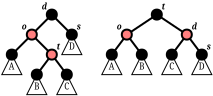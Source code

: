 <?xml version="1.0"?>
<diagram xmlns:dia="http://www.lysator.liu.se/~alla/dia/">
  <diagramdata>
    <attribute name="background">
      <color val="#ffffff"/>
    </attribute>
    <attribute name="paper">
      <composite type="paper">
        <attribute name="name">
          <string>#A4#</string>
        </attribute>
        <attribute name="tmargin">
          <real val="2.82"/>
        </attribute>
        <attribute name="bmargin">
          <real val="2.82"/>
        </attribute>
        <attribute name="lmargin">
          <real val="2.82"/>
        </attribute>
        <attribute name="rmargin">
          <real val="2.82"/>
        </attribute>
        <attribute name="is_portrait">
          <boolean val="true"/>
        </attribute>
        <attribute name="scaling">
          <real val="1"/>
        </attribute>
        <attribute name="fitto">
          <boolean val="false"/>
        </attribute>
      </composite>
    </attribute>
    <attribute name="grid">
      <composite type="grid">
        <attribute name="width_x">
          <real val="0.25"/>
        </attribute>
        <attribute name="width_y">
          <real val="0.25"/>
        </attribute>
        <attribute name="visible_x">
          <int val="2"/>
        </attribute>
        <attribute name="visible_y">
          <int val="2"/>
        </attribute>
      </composite>
    </attribute>
    <attribute name="guides">
      <composite type="guides">
        <attribute name="hguides"/>
        <attribute name="vguides"/>
      </composite>
    </attribute>
  </diagramdata>
  <layer name="Background" visible="true">
    <object type="Standard - Polygon" version="0" id="O0">
      <attribute name="obj_pos">
        <point val="4.5,2.75"/>
      </attribute>
      <attribute name="obj_bb">
        <rectangle val="3.975,2.725;5.025,3.775"/>
      </attribute>
      <attribute name="poly_points">
        <point val="4.5,2.75"/>
        <point val="5,3.75"/>
        <point val="4,3.75"/>
      </attribute>
      <attribute name="line_width">
        <real val="0.05"/>
      </attribute>
      <attribute name="show_background">
        <boolean val="true"/>
      </attribute>
    </object>
    <object type="Standard - Text" version="0" id="O1">
      <attribute name="obj_pos">
        <point val="4.5,3.5"/>
      </attribute>
      <attribute name="obj_bb">
        <rectangle val="4.218,3.103;4.782,3.603"/>
      </attribute>
      <attribute name="text">
        <composite type="text">
          <attribute name="string">
            <string>#D#</string>
          </attribute>
          <attribute name="font">
            <font name="Times-Roman"/>
          </attribute>
          <attribute name="height">
            <real val="0.5"/>
          </attribute>
          <attribute name="pos">
            <point val="4.5,3.5"/>
          </attribute>
          <attribute name="color">
            <color val="#000000"/>
          </attribute>
          <attribute name="alignment">
            <enum val="1"/>
          </attribute>
        </composite>
      </attribute>
    </object>
    <object type="Standard - Polygon" version="0" id="O2">
      <attribute name="obj_pos">
        <point val="4.25,4.75"/>
      </attribute>
      <attribute name="obj_bb">
        <rectangle val="3.725,4.725;4.775,5.775"/>
      </attribute>
      <attribute name="poly_points">
        <point val="4.25,4.75"/>
        <point val="4.75,5.75"/>
        <point val="3.75,5.75"/>
      </attribute>
      <attribute name="line_width">
        <real val="0.05"/>
      </attribute>
      <attribute name="show_background">
        <boolean val="true"/>
      </attribute>
    </object>
    <object type="Standard - Text" version="0" id="O3">
      <attribute name="obj_pos">
        <point val="4.25,5.5"/>
      </attribute>
      <attribute name="obj_bb">
        <rectangle val="3.983,5.103;4.517,5.603"/>
      </attribute>
      <attribute name="text">
        <composite type="text">
          <attribute name="string">
            <string>#C#</string>
          </attribute>
          <attribute name="font">
            <font name="Times-Roman"/>
          </attribute>
          <attribute name="height">
            <real val="0.5"/>
          </attribute>
          <attribute name="pos">
            <point val="4.25,5.5"/>
          </attribute>
          <attribute name="color">
            <color val="#000000"/>
          </attribute>
          <attribute name="alignment">
            <enum val="1"/>
          </attribute>
        </composite>
      </attribute>
    </object>
    <object type="Standard - Polygon" version="0" id="O4">
      <attribute name="obj_pos">
        <point val="2.75,4.75"/>
      </attribute>
      <attribute name="obj_bb">
        <rectangle val="2.225,4.725;3.275,5.775"/>
      </attribute>
      <attribute name="poly_points">
        <point val="2.75,4.75"/>
        <point val="3.25,5.75"/>
        <point val="2.25,5.75"/>
      </attribute>
      <attribute name="line_width">
        <real val="0.05"/>
      </attribute>
      <attribute name="show_background">
        <boolean val="true"/>
      </attribute>
    </object>
    <object type="Standard - Text" version="0" id="O5">
      <attribute name="obj_pos">
        <point val="2.75,5.5"/>
      </attribute>
      <attribute name="obj_bb">
        <rectangle val="2.483,5.103;3.017,5.603"/>
      </attribute>
      <attribute name="text">
        <composite type="text">
          <attribute name="string">
            <string>#B#</string>
          </attribute>
          <attribute name="font">
            <font name="Times-Roman"/>
          </attribute>
          <attribute name="height">
            <real val="0.5"/>
          </attribute>
          <attribute name="pos">
            <point val="2.75,5.5"/>
          </attribute>
          <attribute name="color">
            <color val="#000000"/>
          </attribute>
          <attribute name="alignment">
            <enum val="1"/>
          </attribute>
        </composite>
      </attribute>
    </object>
    <object type="Standard - Polygon" version="0" id="O6">
      <attribute name="obj_pos">
        <point val="1.5,3.75"/>
      </attribute>
      <attribute name="obj_bb">
        <rectangle val="0.975,3.725;2.025,4.775"/>
      </attribute>
      <attribute name="poly_points">
        <point val="1.5,3.75"/>
        <point val="2,4.75"/>
        <point val="1,4.75"/>
      </attribute>
      <attribute name="line_width">
        <real val="0.05"/>
      </attribute>
      <attribute name="show_background">
        <boolean val="true"/>
      </attribute>
    </object>
    <object type="Standard - Text" version="0" id="O7">
      <attribute name="obj_pos">
        <point val="1.5,4.5"/>
      </attribute>
      <attribute name="obj_bb">
        <rectangle val="1.218,4.103;1.782,4.603"/>
      </attribute>
      <attribute name="text">
        <composite type="text">
          <attribute name="string">
            <string>#A#</string>
          </attribute>
          <attribute name="font">
            <font name="Times-Roman"/>
          </attribute>
          <attribute name="height">
            <real val="0.5"/>
          </attribute>
          <attribute name="pos">
            <point val="1.5,4.5"/>
          </attribute>
          <attribute name="color">
            <color val="#000000"/>
          </attribute>
          <attribute name="alignment">
            <enum val="1"/>
          </attribute>
        </composite>
      </attribute>
    </object>
    <object type="Standard - Line" version="0" id="O8">
      <attribute name="obj_pos">
        <point val="3.5,3.75"/>
      </attribute>
      <attribute name="obj_bb">
        <rectangle val="2.7,3.7;3.55,4.8"/>
      </attribute>
      <attribute name="conn_endpoints">
        <point val="3.5,3.75"/>
        <point val="2.75,4.75"/>
      </attribute>
      <attribute name="numcp">
        <int val="1"/>
      </attribute>
      <connections>
        <connection handle="1" to="O4" connection="0"/>
      </connections>
    </object>
    <object type="Standard - Line" version="0" id="O9">
      <attribute name="obj_pos">
        <point val="3.5,3.75"/>
      </attribute>
      <attribute name="obj_bb">
        <rectangle val="3.45,3.7;4.3,4.8"/>
      </attribute>
      <attribute name="conn_endpoints">
        <point val="3.5,3.75"/>
        <point val="4.25,4.75"/>
      </attribute>
      <attribute name="numcp">
        <int val="1"/>
      </attribute>
      <connections>
        <connection handle="1" to="O2" connection="0"/>
      </connections>
    </object>
    <object type="Standard - Line" version="0" id="O10">
      <attribute name="obj_pos">
        <point val="3.5,1.75"/>
      </attribute>
      <attribute name="obj_bb">
        <rectangle val="2.45,1.7;3.55,2.8"/>
      </attribute>
      <attribute name="conn_endpoints">
        <point val="3.5,1.75"/>
        <point val="2.5,2.75"/>
      </attribute>
      <attribute name="numcp">
        <int val="1"/>
      </attribute>
    </object>
    <object type="Standard - Line" version="0" id="O11">
      <attribute name="obj_pos">
        <point val="4.5,2.75"/>
      </attribute>
      <attribute name="obj_bb">
        <rectangle val="3.45,1.7;4.55,2.8"/>
      </attribute>
      <attribute name="conn_endpoints">
        <point val="4.5,2.75"/>
        <point val="3.5,1.75"/>
      </attribute>
      <attribute name="numcp">
        <int val="1"/>
      </attribute>
      <connections>
        <connection handle="0" to="O0" connection="0"/>
      </connections>
    </object>
    <object type="Standard - Ellipse" version="0" id="O12">
      <attribute name="obj_pos">
        <point val="3.25,1.5"/>
      </attribute>
      <attribute name="obj_bb">
        <rectangle val="3.2,1.45;3.8,2.05"/>
      </attribute>
      <attribute name="elem_corner">
        <point val="3.25,1.5"/>
      </attribute>
      <attribute name="elem_width">
        <real val="0.5"/>
      </attribute>
      <attribute name="elem_height">
        <real val="0.5"/>
      </attribute>
      <attribute name="inner_color">
        <color val="#000000"/>
      </attribute>
    </object>
    <object type="Standard - Text" version="0" id="O13">
      <attribute name="obj_pos">
        <point val="3.25,1.5"/>
      </attribute>
      <attribute name="obj_bb">
        <rectangle val="2.808,1.103;3.25,1.603"/>
      </attribute>
      <attribute name="text">
        <composite type="text">
          <attribute name="string">
            <string>#d#</string>
          </attribute>
          <attribute name="font">
            <font name="Times-BoldItalic"/>
          </attribute>
          <attribute name="height">
            <real val="0.5"/>
          </attribute>
          <attribute name="pos">
            <point val="3.25,1.5"/>
          </attribute>
          <attribute name="color">
            <color val="#000000"/>
          </attribute>
          <attribute name="alignment">
            <enum val="2"/>
          </attribute>
        </composite>
      </attribute>
    </object>
    <object type="Standard - Line" version="0" id="O14">
      <attribute name="obj_pos">
        <point val="2.5,2.75"/>
      </attribute>
      <attribute name="obj_bb">
        <rectangle val="1.45,2.7;2.55,3.8"/>
      </attribute>
      <attribute name="conn_endpoints">
        <point val="2.5,2.75"/>
        <point val="1.5,3.75"/>
      </attribute>
      <attribute name="numcp">
        <int val="1"/>
      </attribute>
      <connections>
        <connection handle="1" to="O6" connection="0"/>
      </connections>
    </object>
    <object type="Standard - Line" version="0" id="O15">
      <attribute name="obj_pos">
        <point val="2.5,2.75"/>
      </attribute>
      <attribute name="obj_bb">
        <rectangle val="2.45,2.7;3.55,3.8"/>
      </attribute>
      <attribute name="conn_endpoints">
        <point val="2.5,2.75"/>
        <point val="3.5,3.75"/>
      </attribute>
      <attribute name="numcp">
        <int val="1"/>
      </attribute>
    </object>
    <object type="Standard - Ellipse" version="0" id="O16">
      <attribute name="obj_pos">
        <point val="3.25,3.5"/>
      </attribute>
      <attribute name="obj_bb">
        <rectangle val="3.2,3.45;3.8,4.05"/>
      </attribute>
      <attribute name="elem_corner">
        <point val="3.25,3.5"/>
      </attribute>
      <attribute name="elem_width">
        <real val="0.5"/>
      </attribute>
      <attribute name="elem_height">
        <real val="0.5"/>
      </attribute>
      <attribute name="inner_color">
        <color val="#ff7f7f"/>
      </attribute>
    </object>
    <object type="Standard - Ellipse" version="0" id="O17">
      <attribute name="obj_pos">
        <point val="1.25,3.5"/>
      </attribute>
      <attribute name="obj_bb">
        <rectangle val="1.2,3.45;1.8,4.05"/>
      </attribute>
      <attribute name="elem_corner">
        <point val="1.25,3.5"/>
      </attribute>
      <attribute name="elem_width">
        <real val="0.5"/>
      </attribute>
      <attribute name="elem_height">
        <real val="0.5"/>
      </attribute>
      <attribute name="inner_color">
        <color val="#000000"/>
      </attribute>
    </object>
    <object type="Standard - Text" version="0" id="O18">
      <attribute name="obj_pos">
        <point val="3.75,3.5"/>
      </attribute>
      <attribute name="obj_bb">
        <rectangle val="3.75,3.103;4.086,3.603"/>
      </attribute>
      <attribute name="text">
        <composite type="text">
          <attribute name="string">
            <string>#t#</string>
          </attribute>
          <attribute name="font">
            <font name="Times-BoldItalic"/>
          </attribute>
          <attribute name="height">
            <real val="0.5"/>
          </attribute>
          <attribute name="pos">
            <point val="3.75,3.5"/>
          </attribute>
          <attribute name="color">
            <color val="#000000"/>
          </attribute>
          <attribute name="alignment">
            <enum val="0"/>
          </attribute>
        </composite>
      </attribute>
    </object>
    <object type="Standard - Text" version="0" id="O19">
      <attribute name="obj_pos">
        <point val="2.25,2.5"/>
      </attribute>
      <attribute name="obj_bb">
        <rectangle val="1.808,2.103;2.25,2.603"/>
      </attribute>
      <attribute name="text">
        <composite type="text">
          <attribute name="string">
            <string>#o#</string>
          </attribute>
          <attribute name="font">
            <font name="Times-BoldItalic"/>
          </attribute>
          <attribute name="height">
            <real val="0.5"/>
          </attribute>
          <attribute name="pos">
            <point val="2.25,2.5"/>
          </attribute>
          <attribute name="color">
            <color val="#000000"/>
          </attribute>
          <attribute name="alignment">
            <enum val="2"/>
          </attribute>
        </composite>
      </attribute>
    </object>
    <object type="Standard - Text" version="0" id="O20">
      <attribute name="obj_pos">
        <point val="4.75,2.5"/>
      </attribute>
      <attribute name="obj_bb">
        <rectangle val="4.75,2.103;5.147,2.603"/>
      </attribute>
      <attribute name="text">
        <composite type="text">
          <attribute name="string">
            <string>#s#</string>
          </attribute>
          <attribute name="font">
            <font name="Times-BoldItalic"/>
          </attribute>
          <attribute name="height">
            <real val="0.5"/>
          </attribute>
          <attribute name="pos">
            <point val="4.75,2.5"/>
          </attribute>
          <attribute name="color">
            <color val="#000000"/>
          </attribute>
          <attribute name="alignment">
            <enum val="0"/>
          </attribute>
        </composite>
      </attribute>
    </object>
    <object type="Standard - Ellipse" version="0" id="O21">
      <attribute name="obj_pos">
        <point val="4.25,2.5"/>
      </attribute>
      <attribute name="obj_bb">
        <rectangle val="4.2,2.45;4.8,3.05"/>
      </attribute>
      <attribute name="elem_corner">
        <point val="4.25,2.5"/>
      </attribute>
      <attribute name="elem_width">
        <real val="0.5"/>
      </attribute>
      <attribute name="elem_height">
        <real val="0.5"/>
      </attribute>
      <attribute name="inner_color">
        <color val="#000000"/>
      </attribute>
    </object>
    <object type="Standard - Ellipse" version="0" id="O22">
      <attribute name="obj_pos">
        <point val="2.25,2.5"/>
      </attribute>
      <attribute name="obj_bb">
        <rectangle val="2.2,2.45;2.8,3.05"/>
      </attribute>
      <attribute name="elem_corner">
        <point val="2.25,2.5"/>
      </attribute>
      <attribute name="elem_width">
        <real val="0.5"/>
      </attribute>
      <attribute name="elem_height">
        <real val="0.5"/>
      </attribute>
      <attribute name="inner_color">
        <color val="#ff7f7f"/>
      </attribute>
    </object>
    <object type="Standard - Ellipse" version="0" id="O23">
      <attribute name="obj_pos">
        <point val="2.5,4.5"/>
      </attribute>
      <attribute name="obj_bb">
        <rectangle val="2.45,4.45;3.05,5.05"/>
      </attribute>
      <attribute name="elem_corner">
        <point val="2.5,4.5"/>
      </attribute>
      <attribute name="elem_width">
        <real val="0.5"/>
      </attribute>
      <attribute name="elem_height">
        <real val="0.5"/>
      </attribute>
      <attribute name="inner_color">
        <color val="#000000"/>
      </attribute>
    </object>
    <object type="Standard - Ellipse" version="0" id="O24">
      <attribute name="obj_pos">
        <point val="4,4.5"/>
      </attribute>
      <attribute name="obj_bb">
        <rectangle val="3.95,4.45;4.55,5.05"/>
      </attribute>
      <attribute name="elem_corner">
        <point val="4,4.5"/>
      </attribute>
      <attribute name="elem_width">
        <real val="0.5"/>
      </attribute>
      <attribute name="elem_height">
        <real val="0.5"/>
      </attribute>
      <attribute name="inner_color">
        <color val="#000000"/>
      </attribute>
    </object>
    <object type="Standard - Polygon" version="0" id="O25">
      <attribute name="obj_pos">
        <point val="8,3.75"/>
      </attribute>
      <attribute name="obj_bb">
        <rectangle val="7.475,3.725;8.525,4.775"/>
      </attribute>
      <attribute name="poly_points">
        <point val="8,3.75"/>
        <point val="8.5,4.75"/>
        <point val="7.5,4.75"/>
      </attribute>
      <attribute name="line_width">
        <real val="0.05"/>
      </attribute>
      <attribute name="show_background">
        <boolean val="true"/>
      </attribute>
    </object>
    <object type="Standard - Polygon" version="0" id="O26">
      <attribute name="obj_pos">
        <point val="9.5,3.75"/>
      </attribute>
      <attribute name="obj_bb">
        <rectangle val="8.975,3.725;10.025,4.775"/>
      </attribute>
      <attribute name="poly_points">
        <point val="9.5,3.75"/>
        <point val="10,4.75"/>
        <point val="9,4.75"/>
      </attribute>
      <attribute name="line_width">
        <real val="0.05"/>
      </attribute>
      <attribute name="show_background">
        <boolean val="true"/>
      </attribute>
    </object>
    <object type="Standard - Polygon" version="0" id="O27">
      <attribute name="obj_pos">
        <point val="11,3.75"/>
      </attribute>
      <attribute name="obj_bb">
        <rectangle val="10.475,3.725;11.525,4.775"/>
      </attribute>
      <attribute name="poly_points">
        <point val="11,3.75"/>
        <point val="11.5,4.75"/>
        <point val="10.5,4.75"/>
      </attribute>
      <attribute name="line_width">
        <real val="0.05"/>
      </attribute>
      <attribute name="show_background">
        <boolean val="true"/>
      </attribute>
    </object>
    <object type="Standard - Line" version="0" id="O28">
      <attribute name="obj_pos">
        <point val="7.25,2.75"/>
      </attribute>
      <attribute name="obj_bb">
        <rectangle val="6.45,2.7;7.3,3.8"/>
      </attribute>
      <attribute name="conn_endpoints">
        <point val="7.25,2.75"/>
        <point val="6.5,3.75"/>
      </attribute>
      <attribute name="numcp">
        <int val="1"/>
      </attribute>
      <connections>
        <connection handle="1" to="O34" connection="0"/>
      </connections>
    </object>
    <object type="Standard - Line" version="0" id="O29">
      <attribute name="obj_pos">
        <point val="7.25,2.75"/>
      </attribute>
      <attribute name="obj_bb">
        <rectangle val="7.2,2.7;8.05,3.8"/>
      </attribute>
      <attribute name="conn_endpoints">
        <point val="7.25,2.75"/>
        <point val="8,3.75"/>
      </attribute>
      <attribute name="numcp">
        <int val="1"/>
      </attribute>
      <connections>
        <connection handle="1" to="O25" connection="0"/>
      </connections>
    </object>
    <object type="Standard - Ellipse" version="0" id="O30">
      <attribute name="obj_pos">
        <point val="7.75,3.5"/>
      </attribute>
      <attribute name="obj_bb">
        <rectangle val="7.7,3.45;8.3,4.05"/>
      </attribute>
      <attribute name="elem_corner">
        <point val="7.75,3.5"/>
      </attribute>
      <attribute name="elem_width">
        <real val="0.5"/>
      </attribute>
      <attribute name="elem_height">
        <real val="0.5"/>
      </attribute>
      <attribute name="inner_color">
        <color val="#000000"/>
      </attribute>
    </object>
    <object type="Standard - Text" version="0" id="O31">
      <attribute name="obj_pos">
        <point val="11,4.5"/>
      </attribute>
      <attribute name="obj_bb">
        <rectangle val="10.718,4.103;11.282,4.603"/>
      </attribute>
      <attribute name="text">
        <composite type="text">
          <attribute name="string">
            <string>#D#</string>
          </attribute>
          <attribute name="font">
            <font name="Times-Roman"/>
          </attribute>
          <attribute name="height">
            <real val="0.5"/>
          </attribute>
          <attribute name="pos">
            <point val="11,4.5"/>
          </attribute>
          <attribute name="color">
            <color val="#000000"/>
          </attribute>
          <attribute name="alignment">
            <enum val="1"/>
          </attribute>
        </composite>
      </attribute>
    </object>
    <object type="Standard - Text" version="0" id="O32">
      <attribute name="obj_pos">
        <point val="9.5,4.5"/>
      </attribute>
      <attribute name="obj_bb">
        <rectangle val="9.233,4.103;9.767,4.603"/>
      </attribute>
      <attribute name="text">
        <composite type="text">
          <attribute name="string">
            <string>#C#</string>
          </attribute>
          <attribute name="font">
            <font name="Times-Roman"/>
          </attribute>
          <attribute name="height">
            <real val="0.5"/>
          </attribute>
          <attribute name="pos">
            <point val="9.5,4.5"/>
          </attribute>
          <attribute name="color">
            <color val="#000000"/>
          </attribute>
          <attribute name="alignment">
            <enum val="1"/>
          </attribute>
        </composite>
      </attribute>
    </object>
    <object type="Standard - Text" version="0" id="O33">
      <attribute name="obj_pos">
        <point val="8,4.5"/>
      </attribute>
      <attribute name="obj_bb">
        <rectangle val="7.733,4.103;8.267,4.603"/>
      </attribute>
      <attribute name="text">
        <composite type="text">
          <attribute name="string">
            <string>#B#</string>
          </attribute>
          <attribute name="font">
            <font name="Times-Roman"/>
          </attribute>
          <attribute name="height">
            <real val="0.5"/>
          </attribute>
          <attribute name="pos">
            <point val="8,4.5"/>
          </attribute>
          <attribute name="color">
            <color val="#000000"/>
          </attribute>
          <attribute name="alignment">
            <enum val="1"/>
          </attribute>
        </composite>
      </attribute>
    </object>
    <object type="Standard - Polygon" version="0" id="O34">
      <attribute name="obj_pos">
        <point val="6.5,3.75"/>
      </attribute>
      <attribute name="obj_bb">
        <rectangle val="5.975,3.725;7.025,4.775"/>
      </attribute>
      <attribute name="poly_points">
        <point val="6.5,3.75"/>
        <point val="7,4.75"/>
        <point val="6,4.75"/>
      </attribute>
      <attribute name="line_width">
        <real val="0.05"/>
      </attribute>
      <attribute name="show_background">
        <boolean val="true"/>
      </attribute>
    </object>
    <object type="Standard - Text" version="0" id="O35">
      <attribute name="obj_pos">
        <point val="6.5,4.5"/>
      </attribute>
      <attribute name="obj_bb">
        <rectangle val="6.218,4.103;6.782,4.603"/>
      </attribute>
      <attribute name="text">
        <composite type="text">
          <attribute name="string">
            <string>#A#</string>
          </attribute>
          <attribute name="font">
            <font name="Times-Roman"/>
          </attribute>
          <attribute name="height">
            <real val="0.5"/>
          </attribute>
          <attribute name="pos">
            <point val="6.5,4.5"/>
          </attribute>
          <attribute name="color">
            <color val="#000000"/>
          </attribute>
          <attribute name="alignment">
            <enum val="1"/>
          </attribute>
        </composite>
      </attribute>
    </object>
    <object type="Standard - Line" version="0" id="O36">
      <attribute name="obj_pos">
        <point val="10.25,2.75"/>
      </attribute>
      <attribute name="obj_bb">
        <rectangle val="9.45,2.7;10.3,3.8"/>
      </attribute>
      <attribute name="conn_endpoints">
        <point val="10.25,2.75"/>
        <point val="9.5,3.75"/>
      </attribute>
      <attribute name="numcp">
        <int val="1"/>
      </attribute>
      <connections>
        <connection handle="1" to="O26" connection="0"/>
      </connections>
    </object>
    <object type="Standard - Line" version="0" id="O37">
      <attribute name="obj_pos">
        <point val="10.25,2.75"/>
      </attribute>
      <attribute name="obj_bb">
        <rectangle val="10.2,2.7;11.05,3.8"/>
      </attribute>
      <attribute name="conn_endpoints">
        <point val="10.25,2.75"/>
        <point val="11,3.75"/>
      </attribute>
      <attribute name="numcp">
        <int val="1"/>
      </attribute>
      <connections>
        <connection handle="1" to="O27" connection="0"/>
      </connections>
    </object>
    <object type="Standard - Text" version="0" id="O38">
      <attribute name="obj_pos">
        <point val="10.5,2.5"/>
      </attribute>
      <attribute name="obj_bb">
        <rectangle val="10.5,2.103;10.942,2.603"/>
      </attribute>
      <attribute name="text">
        <composite type="text">
          <attribute name="string">
            <string>#d#</string>
          </attribute>
          <attribute name="font">
            <font name="Times-BoldItalic"/>
          </attribute>
          <attribute name="height">
            <real val="0.5"/>
          </attribute>
          <attribute name="pos">
            <point val="10.5,2.5"/>
          </attribute>
          <attribute name="color">
            <color val="#000000"/>
          </attribute>
          <attribute name="alignment">
            <enum val="0"/>
          </attribute>
        </composite>
      </attribute>
    </object>
    <object type="Standard - Line" version="0" id="O39">
      <attribute name="obj_pos">
        <point val="8.75,1.75"/>
      </attribute>
      <attribute name="obj_bb">
        <rectangle val="7.2,1.7;8.8,2.8"/>
      </attribute>
      <attribute name="conn_endpoints">
        <point val="8.75,1.75"/>
        <point val="7.25,2.75"/>
      </attribute>
      <attribute name="numcp">
        <int val="1"/>
      </attribute>
    </object>
    <object type="Standard - Line" version="0" id="O40">
      <attribute name="obj_pos">
        <point val="8.75,1.75"/>
      </attribute>
      <attribute name="obj_bb">
        <rectangle val="8.7,1.7;10.3,2.8"/>
      </attribute>
      <attribute name="conn_endpoints">
        <point val="8.75,1.75"/>
        <point val="10.25,2.75"/>
      </attribute>
      <attribute name="numcp">
        <int val="1"/>
      </attribute>
    </object>
    <object type="Standard - Ellipse" version="0" id="O41">
      <attribute name="obj_pos">
        <point val="10,2.5"/>
      </attribute>
      <attribute name="obj_bb">
        <rectangle val="9.95,2.45;10.55,3.05"/>
      </attribute>
      <attribute name="elem_corner">
        <point val="10,2.5"/>
      </attribute>
      <attribute name="elem_width">
        <real val="0.5"/>
      </attribute>
      <attribute name="elem_height">
        <real val="0.5"/>
      </attribute>
      <attribute name="inner_color">
        <color val="#ff7f7f"/>
      </attribute>
    </object>
    <object type="Standard - Ellipse" version="0" id="O42">
      <attribute name="obj_pos">
        <point val="8.5,1.5"/>
      </attribute>
      <attribute name="obj_bb">
        <rectangle val="8.45,1.45;9.05,2.05"/>
      </attribute>
      <attribute name="elem_corner">
        <point val="8.5,1.5"/>
      </attribute>
      <attribute name="elem_width">
        <real val="0.5"/>
      </attribute>
      <attribute name="elem_height">
        <real val="0.5"/>
      </attribute>
      <attribute name="inner_color">
        <color val="#000000"/>
      </attribute>
    </object>
    <object type="Standard - Text" version="0" id="O43">
      <attribute name="obj_pos">
        <point val="9,1.5"/>
      </attribute>
      <attribute name="obj_bb">
        <rectangle val="9,1.103;9.336,1.603"/>
      </attribute>
      <attribute name="text">
        <composite type="text">
          <attribute name="string">
            <string>#t#</string>
          </attribute>
          <attribute name="font">
            <font name="Times-BoldItalic"/>
          </attribute>
          <attribute name="height">
            <real val="0.5"/>
          </attribute>
          <attribute name="pos">
            <point val="9,1.5"/>
          </attribute>
          <attribute name="color">
            <color val="#000000"/>
          </attribute>
          <attribute name="alignment">
            <enum val="0"/>
          </attribute>
        </composite>
      </attribute>
    </object>
    <object type="Standard - Text" version="0" id="O44">
      <attribute name="obj_pos">
        <point val="7,2.5"/>
      </attribute>
      <attribute name="obj_bb">
        <rectangle val="6.558,2.103;7,2.603"/>
      </attribute>
      <attribute name="text">
        <composite type="text">
          <attribute name="string">
            <string>#o#</string>
          </attribute>
          <attribute name="font">
            <font name="Times-BoldItalic"/>
          </attribute>
          <attribute name="height">
            <real val="0.5"/>
          </attribute>
          <attribute name="pos">
            <point val="7,2.5"/>
          </attribute>
          <attribute name="color">
            <color val="#000000"/>
          </attribute>
          <attribute name="alignment">
            <enum val="2"/>
          </attribute>
        </composite>
      </attribute>
    </object>
    <object type="Standard - Text" version="0" id="O45">
      <attribute name="obj_pos">
        <point val="11.25,3.5"/>
      </attribute>
      <attribute name="obj_bb">
        <rectangle val="11.25,3.103;11.647,3.603"/>
      </attribute>
      <attribute name="text">
        <composite type="text">
          <attribute name="string">
            <string>#s#</string>
          </attribute>
          <attribute name="font">
            <font name="Times-BoldItalic"/>
          </attribute>
          <attribute name="height">
            <real val="0.5"/>
          </attribute>
          <attribute name="pos">
            <point val="11.25,3.5"/>
          </attribute>
          <attribute name="color">
            <color val="#000000"/>
          </attribute>
          <attribute name="alignment">
            <enum val="0"/>
          </attribute>
        </composite>
      </attribute>
    </object>
    <object type="Standard - Ellipse" version="0" id="O46">
      <attribute name="obj_pos">
        <point val="7,2.5"/>
      </attribute>
      <attribute name="obj_bb">
        <rectangle val="6.95,2.45;7.55,3.05"/>
      </attribute>
      <attribute name="elem_corner">
        <point val="7,2.5"/>
      </attribute>
      <attribute name="elem_width">
        <real val="0.5"/>
      </attribute>
      <attribute name="elem_height">
        <real val="0.5"/>
      </attribute>
      <attribute name="inner_color">
        <color val="#ff7f7f"/>
      </attribute>
    </object>
    <object type="Standard - Ellipse" version="0" id="O47">
      <attribute name="obj_pos">
        <point val="9.25,3.5"/>
      </attribute>
      <attribute name="obj_bb">
        <rectangle val="9.2,3.45;9.8,4.05"/>
      </attribute>
      <attribute name="elem_corner">
        <point val="9.25,3.5"/>
      </attribute>
      <attribute name="elem_width">
        <real val="0.5"/>
      </attribute>
      <attribute name="elem_height">
        <real val="0.5"/>
      </attribute>
      <attribute name="inner_color">
        <color val="#000000"/>
      </attribute>
    </object>
    <object type="Standard - Ellipse" version="0" id="O48">
      <attribute name="obj_pos">
        <point val="10.75,3.5"/>
      </attribute>
      <attribute name="obj_bb">
        <rectangle val="10.7,3.45;11.3,4.05"/>
      </attribute>
      <attribute name="elem_corner">
        <point val="10.75,3.5"/>
      </attribute>
      <attribute name="elem_width">
        <real val="0.5"/>
      </attribute>
      <attribute name="elem_height">
        <real val="0.5"/>
      </attribute>
      <attribute name="inner_color">
        <color val="#000000"/>
      </attribute>
    </object>
    <object type="Standard - Ellipse" version="0" id="O49">
      <attribute name="obj_pos">
        <point val="6.25,3.5"/>
      </attribute>
      <attribute name="obj_bb">
        <rectangle val="6.2,3.45;6.8,4.05"/>
      </attribute>
      <attribute name="elem_corner">
        <point val="6.25,3.5"/>
      </attribute>
      <attribute name="elem_width">
        <real val="0.5"/>
      </attribute>
      <attribute name="elem_height">
        <real val="0.5"/>
      </attribute>
      <attribute name="inner_color">
        <color val="#000000"/>
      </attribute>
    </object>
  </layer>
</diagram>
